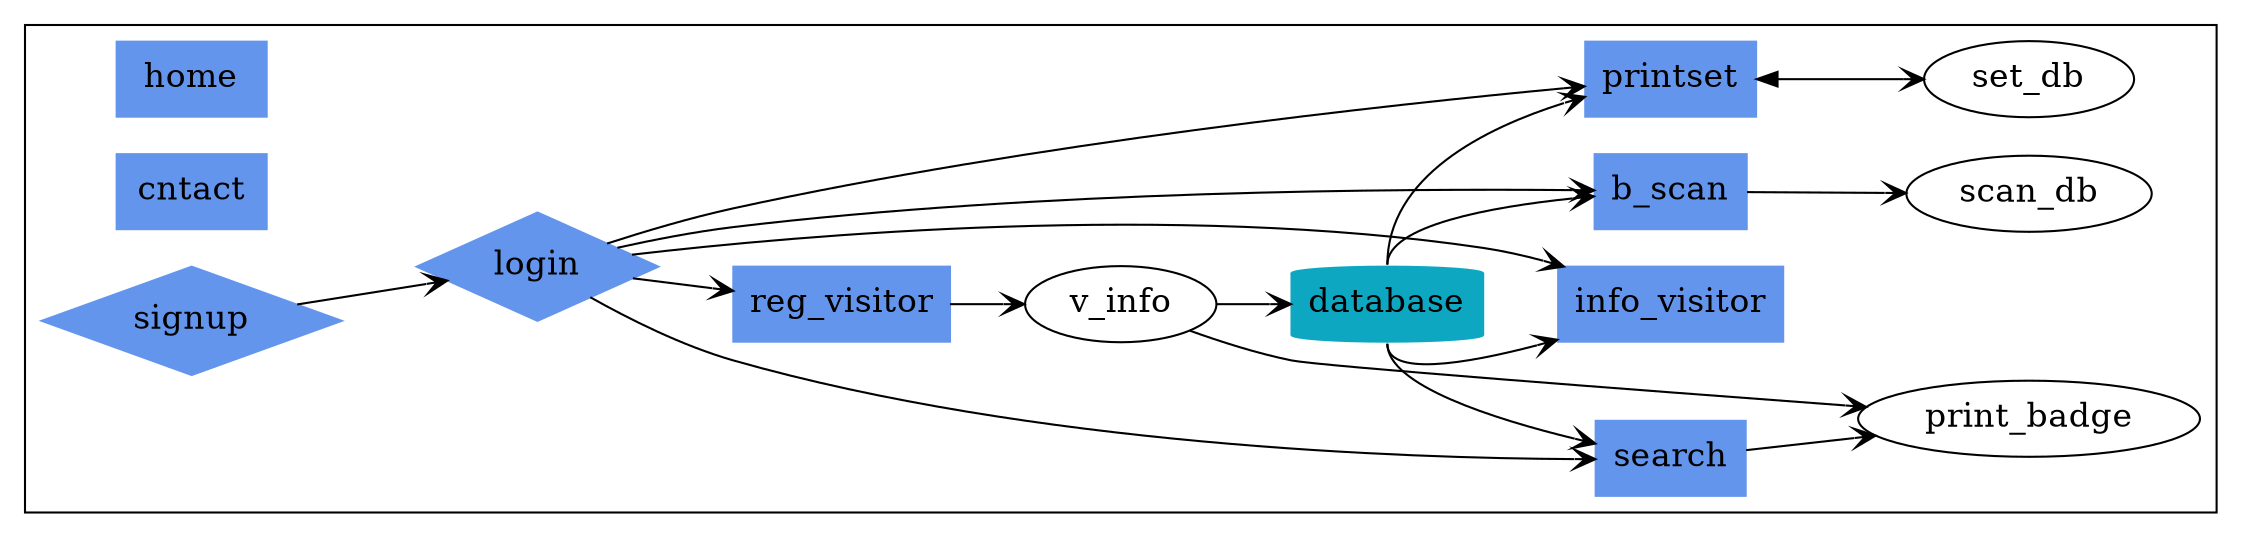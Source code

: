 // start at home.php page
digraph {
    node [width = 1; height = 0.5; fontsize = 16;];
    edge [arrowhead = open;];
    rankdir = LR;
    
    subgraph cluster_event_app {
        home [style = filled;shape = rect;color = cornflowerblue;];
        reg_visitor [style = filled;shape = rect;color = cornflowerblue;];
        info_visitor [style = filled;shape = rect;color = cornflowerblue;];
        b_scan [style = filled;shape = rect;color = cornflowerblue;];
        search [style = filled;shape = rect;color = cornflowerblue;];
        printset [style = filled;shape = rect;color = cornflowerblue;];
        cntact [style = filled;shape = rect;color = cornflowerblue;];
        signup [shape = Mdiamond;style = filled;color = cornflowerblue;tooltip = "1. must signup then login";];
        login [shape = Mdiamond;style = filled;color = cornflowerblue;tooltip = "2. must login then access all";];
        database [shape = cylinder;style = filled;color = "#0da7c2";];
        signup -> login;
        login -> reg_visitor;
        login -> info_visitor ;
        login -> b_scan;
        login -> search;
        login -> printset;
        search -> print_badge;
        b_scan -> scan_db;
        printset -> set_db[dir=both];
        reg_visitor -> v_info;
        v_info -> database;
        v_info -> print_badge;
        
        database -> info_visitor [tailport = s;];
        database -> b_scan[tailport = n;];
        database -> search[tailport = s;];
        database -> printset[tailport = n;];
    }
}